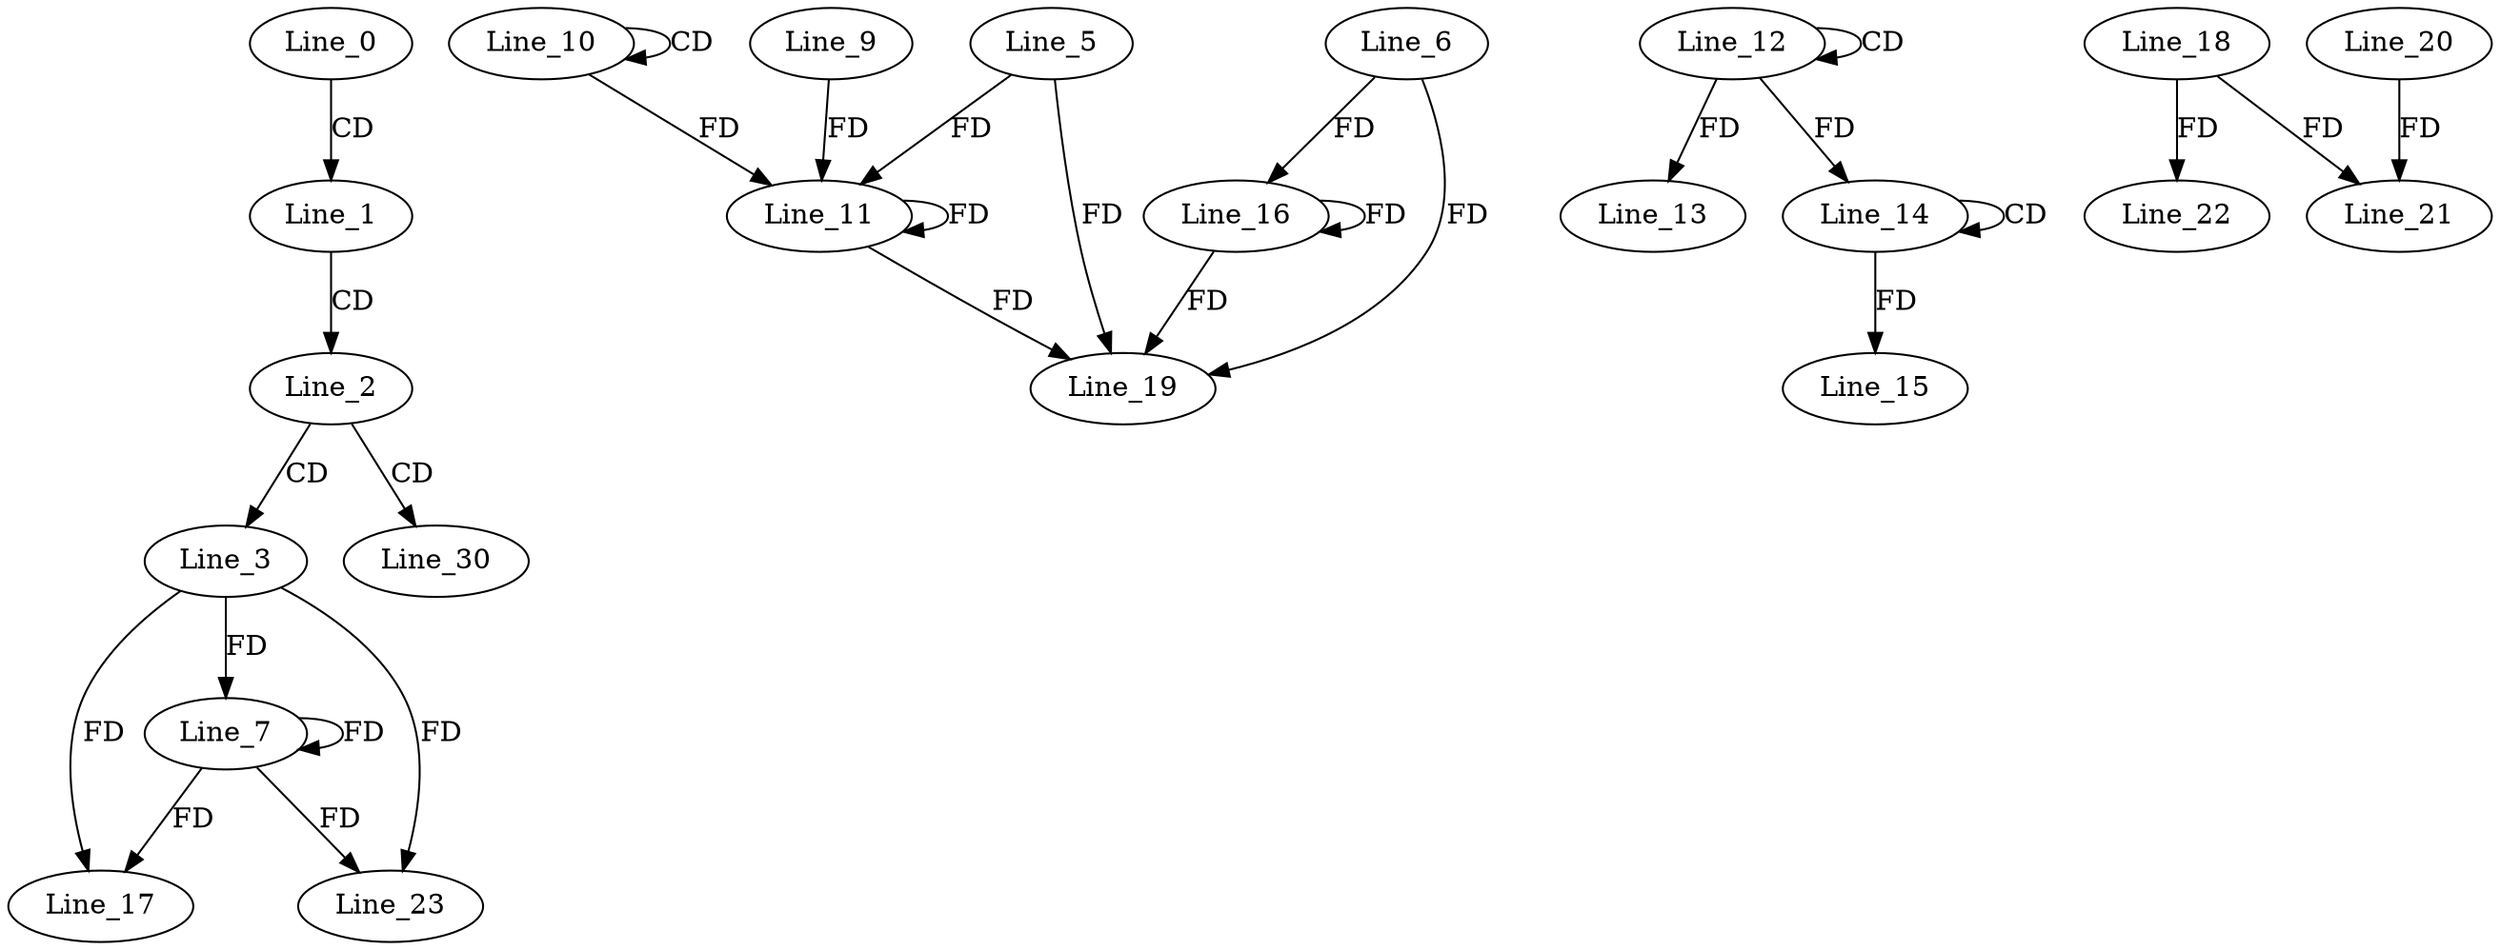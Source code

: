 digraph G {
  Line_0;
  Line_1;
  Line_2;
  Line_3;
  Line_7;
  Line_10;
  Line_10;
  Line_5;
  Line_11;
  Line_11;
  Line_9;
  Line_12;
  Line_12;
  Line_13;
  Line_14;
  Line_14;
  Line_15;
  Line_6;
  Line_16;
  Line_17;
  Line_19;
  Line_18;
  Line_21;
  Line_20;
  Line_22;
  Line_23;
  Line_30;
  Line_0 -> Line_1 [ label="CD" ];
  Line_1 -> Line_2 [ label="CD" ];
  Line_2 -> Line_3 [ label="CD" ];
  Line_3 -> Line_7 [ label="FD" ];
  Line_7 -> Line_7 [ label="FD" ];
  Line_10 -> Line_10 [ label="CD" ];
  Line_5 -> Line_11 [ label="FD" ];
  Line_11 -> Line_11 [ label="FD" ];
  Line_10 -> Line_11 [ label="FD" ];
  Line_9 -> Line_11 [ label="FD" ];
  Line_12 -> Line_12 [ label="CD" ];
  Line_12 -> Line_13 [ label="FD" ];
  Line_14 -> Line_14 [ label="CD" ];
  Line_12 -> Line_14 [ label="FD" ];
  Line_14 -> Line_15 [ label="FD" ];
  Line_6 -> Line_16 [ label="FD" ];
  Line_16 -> Line_16 [ label="FD" ];
  Line_3 -> Line_17 [ label="FD" ];
  Line_7 -> Line_17 [ label="FD" ];
  Line_5 -> Line_19 [ label="FD" ];
  Line_11 -> Line_19 [ label="FD" ];
  Line_6 -> Line_19 [ label="FD" ];
  Line_16 -> Line_19 [ label="FD" ];
  Line_18 -> Line_21 [ label="FD" ];
  Line_20 -> Line_21 [ label="FD" ];
  Line_18 -> Line_22 [ label="FD" ];
  Line_3 -> Line_23 [ label="FD" ];
  Line_7 -> Line_23 [ label="FD" ];
  Line_2 -> Line_30 [ label="CD" ];
}
